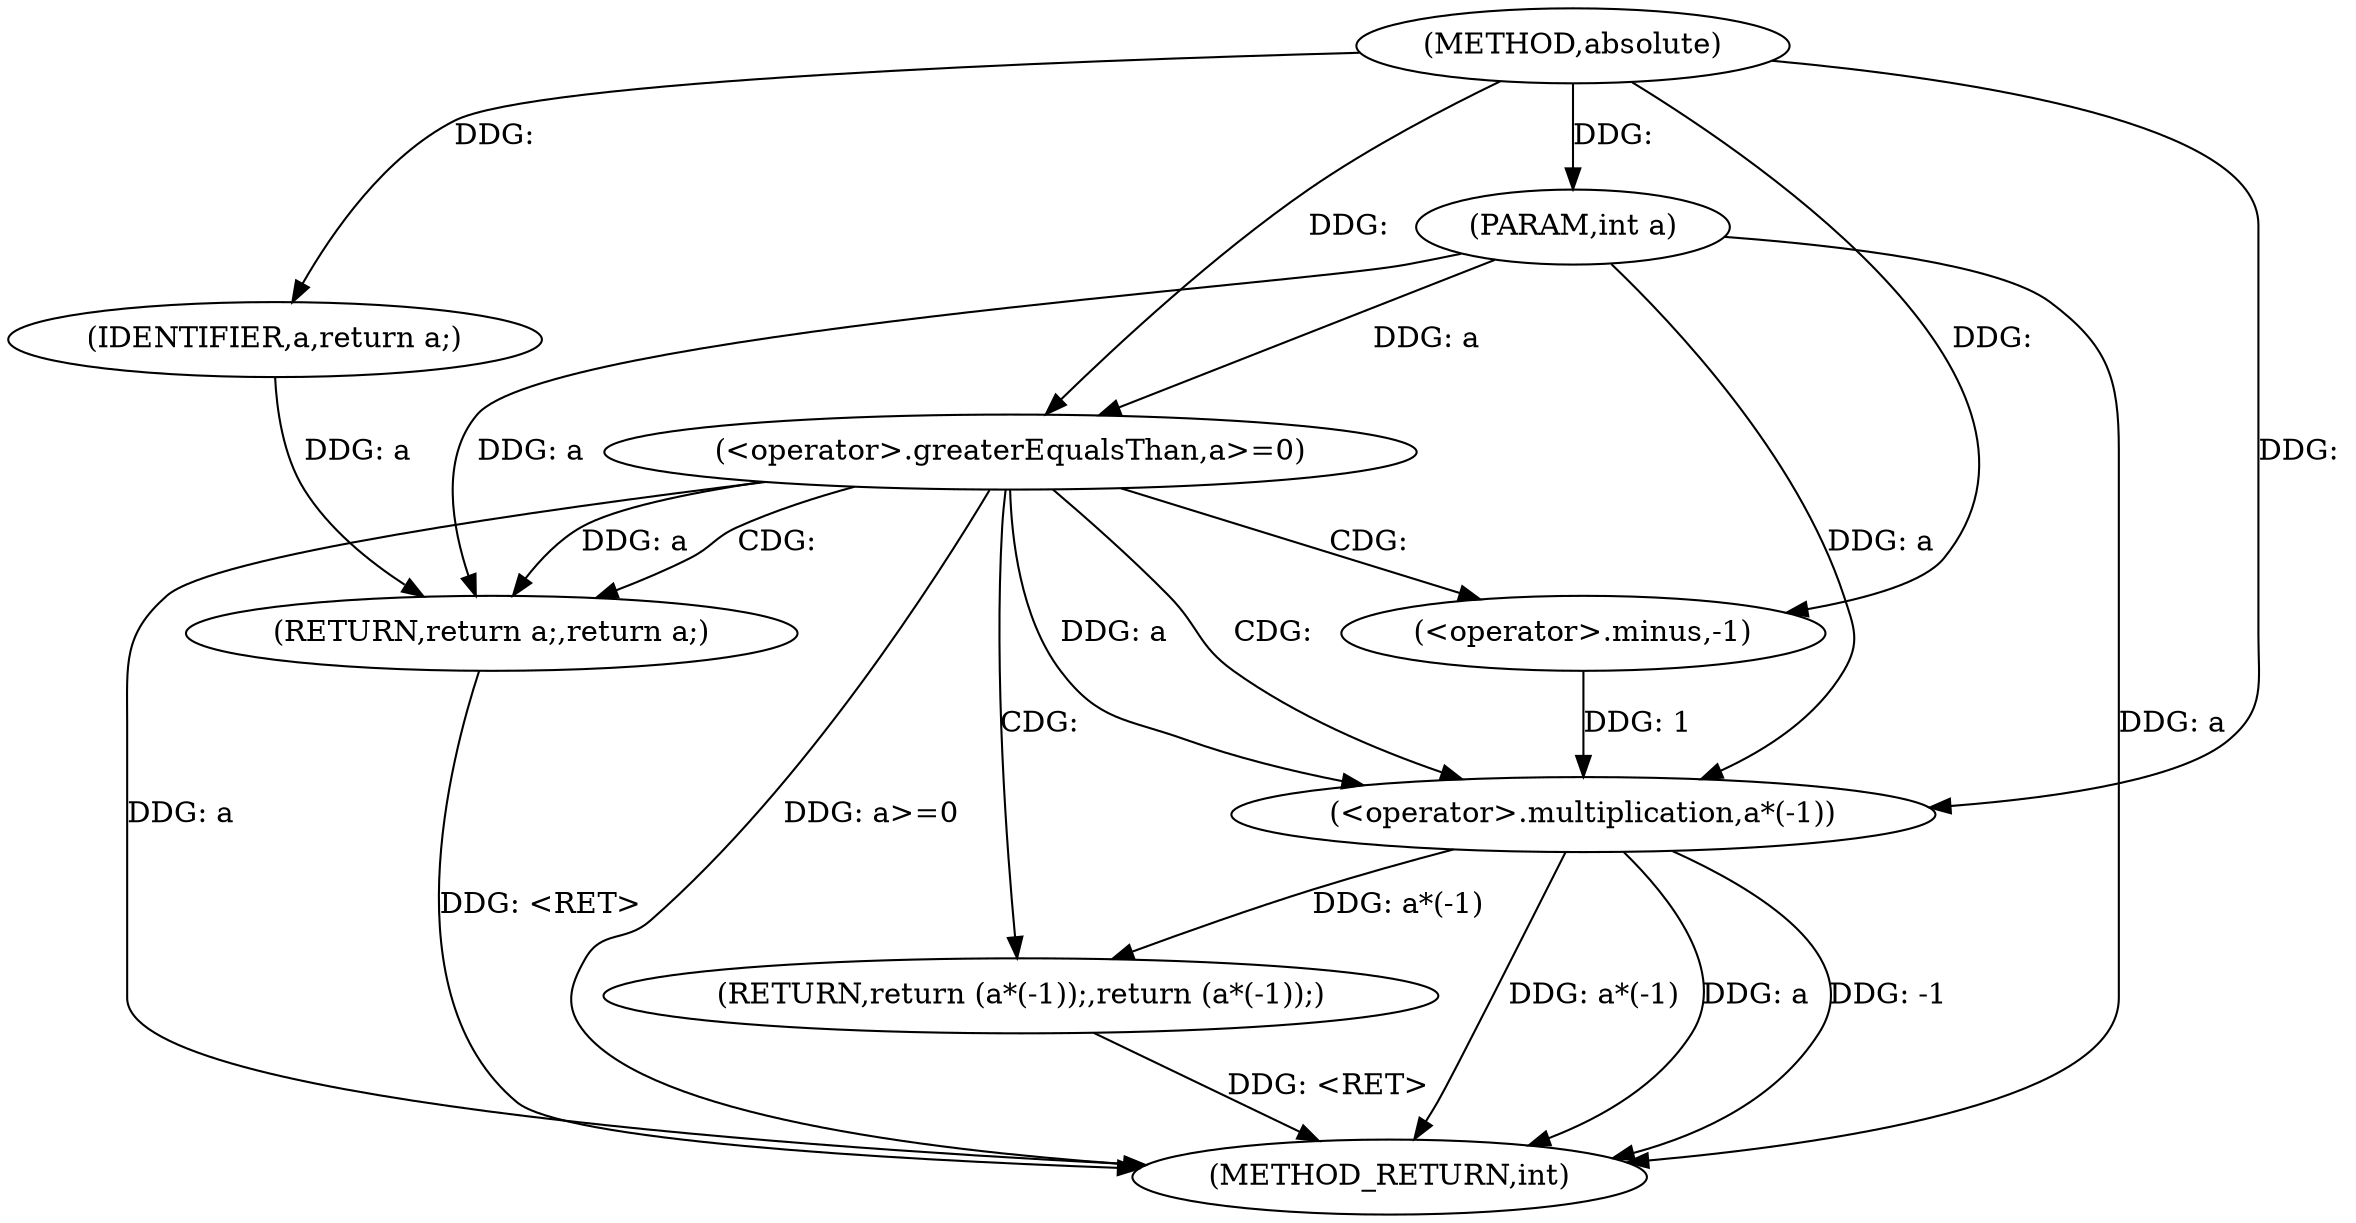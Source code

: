 digraph "absolute" {  
"1000215" [label = "(METHOD,absolute)" ]
"1000232" [label = "(METHOD_RETURN,int)" ]
"1000216" [label = "(PARAM,int a)" ]
"1000219" [label = "(<operator>.greaterEqualsThan,a>=0)" ]
"1000223" [label = "(RETURN,return a;,return a;)" ]
"1000224" [label = "(IDENTIFIER,a,return a;)" ]
"1000227" [label = "(RETURN,return (a*(-1));,return (a*(-1));)" ]
"1000228" [label = "(<operator>.multiplication,a*(-1))" ]
"1000230" [label = "(<operator>.minus,-1)" ]
  "1000227" -> "1000232"  [ label = "DDG: <RET>"] 
  "1000223" -> "1000232"  [ label = "DDG: <RET>"] 
  "1000216" -> "1000232"  [ label = "DDG: a"] 
  "1000219" -> "1000232"  [ label = "DDG: a"] 
  "1000219" -> "1000232"  [ label = "DDG: a>=0"] 
  "1000228" -> "1000232"  [ label = "DDG: a"] 
  "1000228" -> "1000232"  [ label = "DDG: -1"] 
  "1000228" -> "1000232"  [ label = "DDG: a*(-1)"] 
  "1000215" -> "1000216"  [ label = "DDG: "] 
  "1000216" -> "1000219"  [ label = "DDG: a"] 
  "1000215" -> "1000219"  [ label = "DDG: "] 
  "1000224" -> "1000223"  [ label = "DDG: a"] 
  "1000219" -> "1000223"  [ label = "DDG: a"] 
  "1000216" -> "1000223"  [ label = "DDG: a"] 
  "1000215" -> "1000224"  [ label = "DDG: "] 
  "1000228" -> "1000227"  [ label = "DDG: a*(-1)"] 
  "1000219" -> "1000228"  [ label = "DDG: a"] 
  "1000216" -> "1000228"  [ label = "DDG: a"] 
  "1000215" -> "1000228"  [ label = "DDG: "] 
  "1000230" -> "1000228"  [ label = "DDG: 1"] 
  "1000215" -> "1000230"  [ label = "DDG: "] 
  "1000219" -> "1000223"  [ label = "CDG: "] 
  "1000219" -> "1000230"  [ label = "CDG: "] 
  "1000219" -> "1000227"  [ label = "CDG: "] 
  "1000219" -> "1000228"  [ label = "CDG: "] 
}
